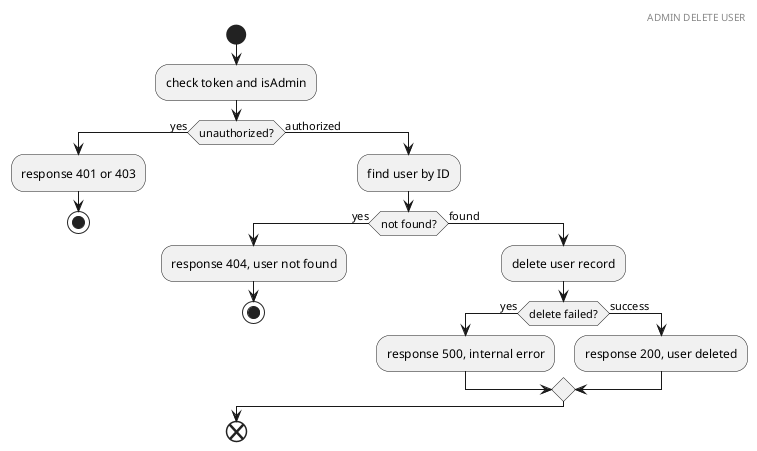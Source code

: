 @startuml Admin delete user
header ADMIN DELETE USER
start
  :check token and isAdmin;
  if (unauthorized?) then (yes)
    :response 401 or 403;
    stop
  else (authorized)
    :find user by ID;
    if (not found?) then (yes)
      :response 404, user not found;
      stop
    else (found)
      :delete user record;
      if (delete failed?) then (yes)
        :response 500, internal error;
      else (success)
        :response 200, user deleted;
      endif
    endif
  endif
end
@enduml

